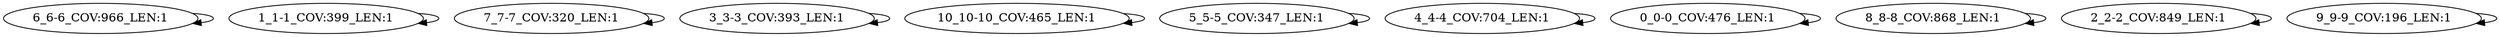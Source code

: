 digraph G {
    "6_6-6_COV:966_LEN:1" -> "6_6-6_COV:966_LEN:1";
    "1_1-1_COV:399_LEN:1" -> "1_1-1_COV:399_LEN:1";
    "7_7-7_COV:320_LEN:1" -> "7_7-7_COV:320_LEN:1";
    "3_3-3_COV:393_LEN:1" -> "3_3-3_COV:393_LEN:1";
    "10_10-10_COV:465_LEN:1" -> "10_10-10_COV:465_LEN:1";
    "5_5-5_COV:347_LEN:1" -> "5_5-5_COV:347_LEN:1";
    "4_4-4_COV:704_LEN:1" -> "4_4-4_COV:704_LEN:1";
    "0_0-0_COV:476_LEN:1" -> "0_0-0_COV:476_LEN:1";
    "8_8-8_COV:868_LEN:1" -> "8_8-8_COV:868_LEN:1";
    "2_2-2_COV:849_LEN:1" -> "2_2-2_COV:849_LEN:1";
    "9_9-9_COV:196_LEN:1" -> "9_9-9_COV:196_LEN:1";
}

